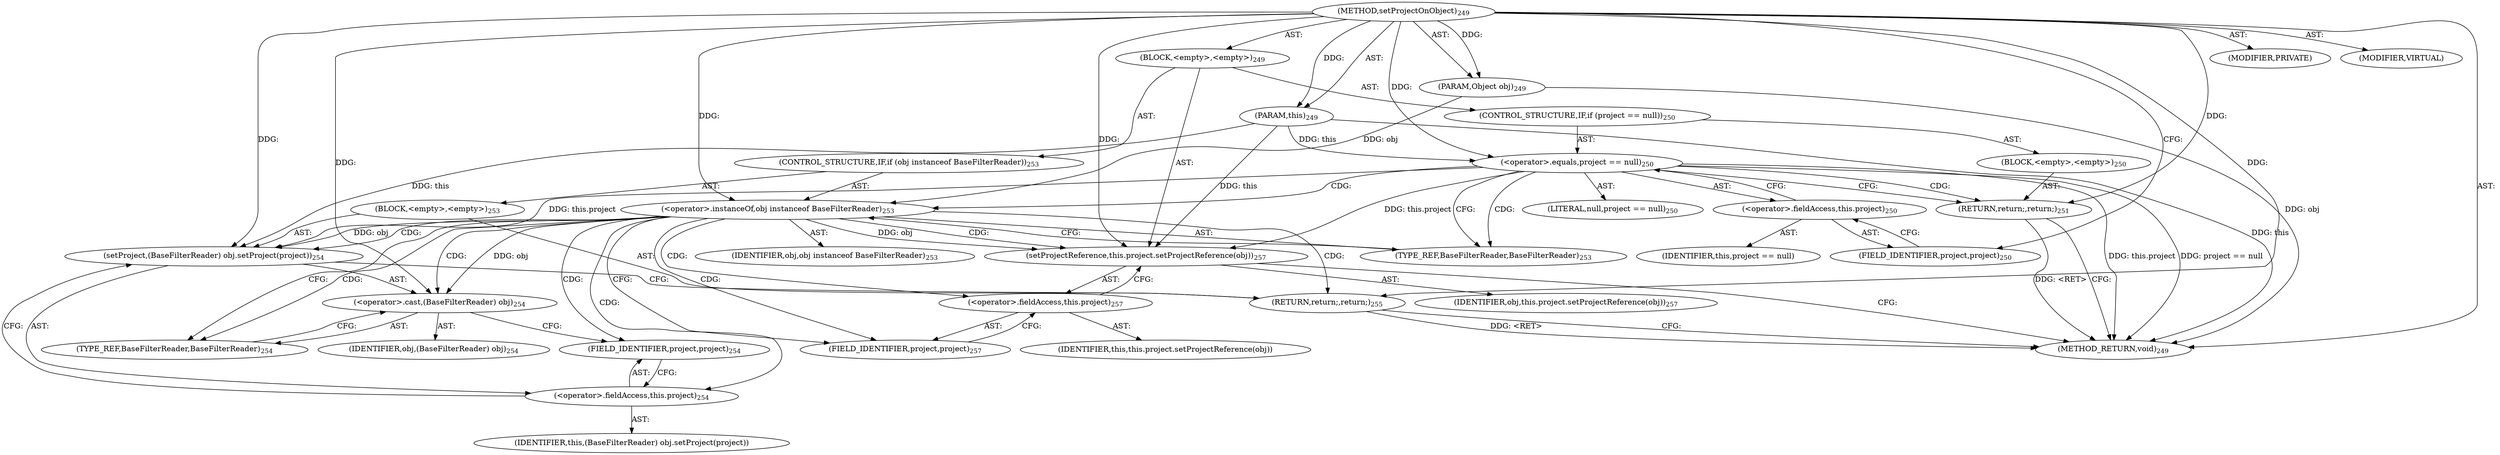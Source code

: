 digraph "setProjectOnObject" {  
"111669149702" [label = <(METHOD,setProjectOnObject)<SUB>249</SUB>> ]
"115964117002" [label = <(PARAM,this)<SUB>249</SUB>> ]
"115964117003" [label = <(PARAM,Object obj)<SUB>249</SUB>> ]
"25769803811" [label = <(BLOCK,&lt;empty&gt;,&lt;empty&gt;)<SUB>249</SUB>> ]
"47244640279" [label = <(CONTROL_STRUCTURE,IF,if (project == null))<SUB>250</SUB>> ]
"30064771208" [label = <(&lt;operator&gt;.equals,project == null)<SUB>250</SUB>> ]
"30064771209" [label = <(&lt;operator&gt;.fieldAccess,this.project)<SUB>250</SUB>> ]
"68719476871" [label = <(IDENTIFIER,this,project == null)> ]
"55834574862" [label = <(FIELD_IDENTIFIER,project,project)<SUB>250</SUB>> ]
"90194313236" [label = <(LITERAL,null,project == null)<SUB>250</SUB>> ]
"25769803812" [label = <(BLOCK,&lt;empty&gt;,&lt;empty&gt;)<SUB>250</SUB>> ]
"146028888066" [label = <(RETURN,return;,return;)<SUB>251</SUB>> ]
"47244640280" [label = <(CONTROL_STRUCTURE,IF,if (obj instanceof BaseFilterReader))<SUB>253</SUB>> ]
"30064771210" [label = <(&lt;operator&gt;.instanceOf,obj instanceof BaseFilterReader)<SUB>253</SUB>> ]
"68719476872" [label = <(IDENTIFIER,obj,obj instanceof BaseFilterReader)<SUB>253</SUB>> ]
"180388626439" [label = <(TYPE_REF,BaseFilterReader,BaseFilterReader)<SUB>253</SUB>> ]
"25769803813" [label = <(BLOCK,&lt;empty&gt;,&lt;empty&gt;)<SUB>253</SUB>> ]
"30064771211" [label = <(setProject,(BaseFilterReader) obj.setProject(project))<SUB>254</SUB>> ]
"30064771212" [label = <(&lt;operator&gt;.cast,(BaseFilterReader) obj)<SUB>254</SUB>> ]
"180388626440" [label = <(TYPE_REF,BaseFilterReader,BaseFilterReader)<SUB>254</SUB>> ]
"68719476873" [label = <(IDENTIFIER,obj,(BaseFilterReader) obj)<SUB>254</SUB>> ]
"30064771213" [label = <(&lt;operator&gt;.fieldAccess,this.project)<SUB>254</SUB>> ]
"68719476874" [label = <(IDENTIFIER,this,(BaseFilterReader) obj.setProject(project))> ]
"55834574863" [label = <(FIELD_IDENTIFIER,project,project)<SUB>254</SUB>> ]
"146028888067" [label = <(RETURN,return;,return;)<SUB>255</SUB>> ]
"30064771214" [label = <(setProjectReference,this.project.setProjectReference(obj))<SUB>257</SUB>> ]
"30064771215" [label = <(&lt;operator&gt;.fieldAccess,this.project)<SUB>257</SUB>> ]
"68719476875" [label = <(IDENTIFIER,this,this.project.setProjectReference(obj))> ]
"55834574864" [label = <(FIELD_IDENTIFIER,project,project)<SUB>257</SUB>> ]
"68719476876" [label = <(IDENTIFIER,obj,this.project.setProjectReference(obj))<SUB>257</SUB>> ]
"133143986194" [label = <(MODIFIER,PRIVATE)> ]
"133143986195" [label = <(MODIFIER,VIRTUAL)> ]
"128849018886" [label = <(METHOD_RETURN,void)<SUB>249</SUB>> ]
  "111669149702" -> "115964117002"  [ label = "AST: "] 
  "111669149702" -> "115964117003"  [ label = "AST: "] 
  "111669149702" -> "25769803811"  [ label = "AST: "] 
  "111669149702" -> "133143986194"  [ label = "AST: "] 
  "111669149702" -> "133143986195"  [ label = "AST: "] 
  "111669149702" -> "128849018886"  [ label = "AST: "] 
  "25769803811" -> "47244640279"  [ label = "AST: "] 
  "25769803811" -> "47244640280"  [ label = "AST: "] 
  "25769803811" -> "30064771214"  [ label = "AST: "] 
  "47244640279" -> "30064771208"  [ label = "AST: "] 
  "47244640279" -> "25769803812"  [ label = "AST: "] 
  "30064771208" -> "30064771209"  [ label = "AST: "] 
  "30064771208" -> "90194313236"  [ label = "AST: "] 
  "30064771209" -> "68719476871"  [ label = "AST: "] 
  "30064771209" -> "55834574862"  [ label = "AST: "] 
  "25769803812" -> "146028888066"  [ label = "AST: "] 
  "47244640280" -> "30064771210"  [ label = "AST: "] 
  "47244640280" -> "25769803813"  [ label = "AST: "] 
  "30064771210" -> "68719476872"  [ label = "AST: "] 
  "30064771210" -> "180388626439"  [ label = "AST: "] 
  "25769803813" -> "30064771211"  [ label = "AST: "] 
  "25769803813" -> "146028888067"  [ label = "AST: "] 
  "30064771211" -> "30064771212"  [ label = "AST: "] 
  "30064771211" -> "30064771213"  [ label = "AST: "] 
  "30064771212" -> "180388626440"  [ label = "AST: "] 
  "30064771212" -> "68719476873"  [ label = "AST: "] 
  "30064771213" -> "68719476874"  [ label = "AST: "] 
  "30064771213" -> "55834574863"  [ label = "AST: "] 
  "30064771214" -> "30064771215"  [ label = "AST: "] 
  "30064771214" -> "68719476876"  [ label = "AST: "] 
  "30064771215" -> "68719476875"  [ label = "AST: "] 
  "30064771215" -> "55834574864"  [ label = "AST: "] 
  "30064771214" -> "128849018886"  [ label = "CFG: "] 
  "30064771208" -> "146028888066"  [ label = "CFG: "] 
  "30064771208" -> "180388626439"  [ label = "CFG: "] 
  "30064771210" -> "180388626440"  [ label = "CFG: "] 
  "30064771210" -> "55834574864"  [ label = "CFG: "] 
  "30064771215" -> "30064771214"  [ label = "CFG: "] 
  "30064771209" -> "30064771208"  [ label = "CFG: "] 
  "146028888066" -> "128849018886"  [ label = "CFG: "] 
  "180388626439" -> "30064771210"  [ label = "CFG: "] 
  "30064771211" -> "146028888067"  [ label = "CFG: "] 
  "146028888067" -> "128849018886"  [ label = "CFG: "] 
  "55834574864" -> "30064771215"  [ label = "CFG: "] 
  "55834574862" -> "30064771209"  [ label = "CFG: "] 
  "30064771212" -> "55834574863"  [ label = "CFG: "] 
  "30064771213" -> "30064771211"  [ label = "CFG: "] 
  "180388626440" -> "30064771212"  [ label = "CFG: "] 
  "55834574863" -> "30064771213"  [ label = "CFG: "] 
  "111669149702" -> "55834574862"  [ label = "CFG: "] 
  "146028888067" -> "128849018886"  [ label = "DDG: &lt;RET&gt;"] 
  "146028888066" -> "128849018886"  [ label = "DDG: &lt;RET&gt;"] 
  "115964117002" -> "128849018886"  [ label = "DDG: this"] 
  "115964117003" -> "128849018886"  [ label = "DDG: obj"] 
  "30064771208" -> "128849018886"  [ label = "DDG: this.project"] 
  "30064771208" -> "128849018886"  [ label = "DDG: project == null"] 
  "111669149702" -> "115964117002"  [ label = "DDG: "] 
  "111669149702" -> "115964117003"  [ label = "DDG: "] 
  "115964117002" -> "30064771214"  [ label = "DDG: this"] 
  "30064771208" -> "30064771214"  [ label = "DDG: this.project"] 
  "30064771210" -> "30064771214"  [ label = "DDG: obj"] 
  "111669149702" -> "30064771214"  [ label = "DDG: "] 
  "115964117002" -> "30064771208"  [ label = "DDG: this"] 
  "111669149702" -> "30064771208"  [ label = "DDG: "] 
  "111669149702" -> "146028888066"  [ label = "DDG: "] 
  "115964117003" -> "30064771210"  [ label = "DDG: obj"] 
  "111669149702" -> "30064771210"  [ label = "DDG: "] 
  "111669149702" -> "146028888067"  [ label = "DDG: "] 
  "111669149702" -> "30064771211"  [ label = "DDG: "] 
  "30064771210" -> "30064771211"  [ label = "DDG: obj"] 
  "115964117002" -> "30064771211"  [ label = "DDG: this"] 
  "30064771208" -> "30064771211"  [ label = "DDG: this.project"] 
  "111669149702" -> "30064771212"  [ label = "DDG: "] 
  "30064771210" -> "30064771212"  [ label = "DDG: obj"] 
  "30064771208" -> "30064771210"  [ label = "CDG: "] 
  "30064771208" -> "180388626439"  [ label = "CDG: "] 
  "30064771208" -> "146028888066"  [ label = "CDG: "] 
  "30064771210" -> "30064771211"  [ label = "CDG: "] 
  "30064771210" -> "30064771212"  [ label = "CDG: "] 
  "30064771210" -> "55834574863"  [ label = "CDG: "] 
  "30064771210" -> "55834574864"  [ label = "CDG: "] 
  "30064771210" -> "30064771215"  [ label = "CDG: "] 
  "30064771210" -> "30064771213"  [ label = "CDG: "] 
  "30064771210" -> "30064771214"  [ label = "CDG: "] 
  "30064771210" -> "146028888067"  [ label = "CDG: "] 
  "30064771210" -> "180388626440"  [ label = "CDG: "] 
}
